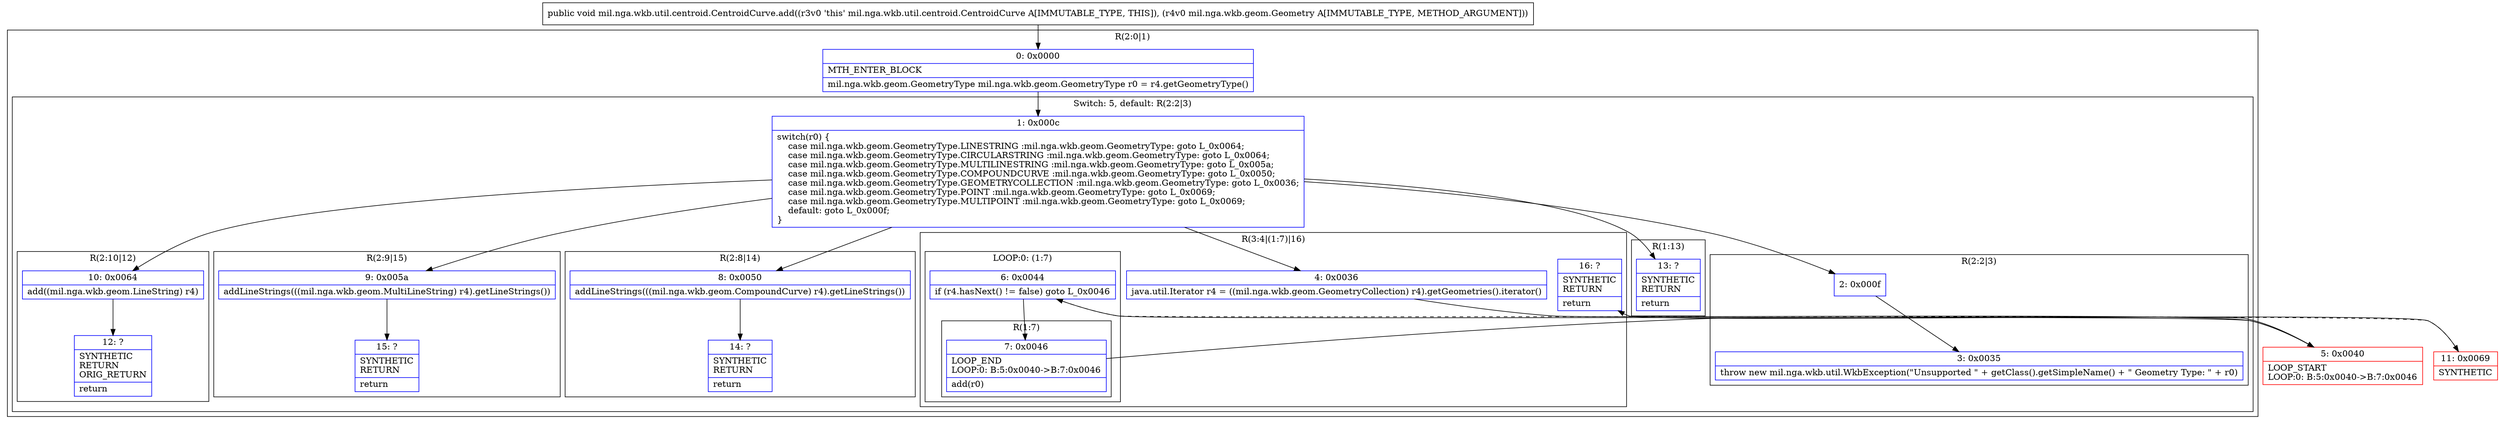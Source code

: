 digraph "CFG formil.nga.wkb.util.centroid.CentroidCurve.add(Lmil\/nga\/wkb\/geom\/Geometry;)V" {
subgraph cluster_Region_1854193392 {
label = "R(2:0|1)";
node [shape=record,color=blue];
Node_0 [shape=record,label="{0\:\ 0x0000|MTH_ENTER_BLOCK\l|mil.nga.wkb.geom.GeometryType mil.nga.wkb.geom.GeometryType r0 = r4.getGeometryType()\l}"];
subgraph cluster_SwitchRegion_1619311800 {
label = "Switch: 5, default: R(2:2|3)";
node [shape=record,color=blue];
Node_1 [shape=record,label="{1\:\ 0x000c|switch(r0) \{\l    case mil.nga.wkb.geom.GeometryType.LINESTRING :mil.nga.wkb.geom.GeometryType: goto L_0x0064;\l    case mil.nga.wkb.geom.GeometryType.CIRCULARSTRING :mil.nga.wkb.geom.GeometryType: goto L_0x0064;\l    case mil.nga.wkb.geom.GeometryType.MULTILINESTRING :mil.nga.wkb.geom.GeometryType: goto L_0x005a;\l    case mil.nga.wkb.geom.GeometryType.COMPOUNDCURVE :mil.nga.wkb.geom.GeometryType: goto L_0x0050;\l    case mil.nga.wkb.geom.GeometryType.GEOMETRYCOLLECTION :mil.nga.wkb.geom.GeometryType: goto L_0x0036;\l    case mil.nga.wkb.geom.GeometryType.POINT :mil.nga.wkb.geom.GeometryType: goto L_0x0069;\l    case mil.nga.wkb.geom.GeometryType.MULTIPOINT :mil.nga.wkb.geom.GeometryType: goto L_0x0069;\l    default: goto L_0x000f;\l\}\l}"];
subgraph cluster_Region_805499984 {
label = "R(2:10|12)";
node [shape=record,color=blue];
Node_10 [shape=record,label="{10\:\ 0x0064|add((mil.nga.wkb.geom.LineString) r4)\l}"];
Node_12 [shape=record,label="{12\:\ ?|SYNTHETIC\lRETURN\lORIG_RETURN\l|return\l}"];
}
subgraph cluster_Region_38541867 {
label = "R(2:9|15)";
node [shape=record,color=blue];
Node_9 [shape=record,label="{9\:\ 0x005a|addLineStrings(((mil.nga.wkb.geom.MultiLineString) r4).getLineStrings())\l}"];
Node_15 [shape=record,label="{15\:\ ?|SYNTHETIC\lRETURN\l|return\l}"];
}
subgraph cluster_Region_1385744520 {
label = "R(2:8|14)";
node [shape=record,color=blue];
Node_8 [shape=record,label="{8\:\ 0x0050|addLineStrings(((mil.nga.wkb.geom.CompoundCurve) r4).getLineStrings())\l}"];
Node_14 [shape=record,label="{14\:\ ?|SYNTHETIC\lRETURN\l|return\l}"];
}
subgraph cluster_Region_1880780075 {
label = "R(3:4|(1:7)|16)";
node [shape=record,color=blue];
Node_4 [shape=record,label="{4\:\ 0x0036|java.util.Iterator r4 = ((mil.nga.wkb.geom.GeometryCollection) r4).getGeometries().iterator()\l}"];
subgraph cluster_LoopRegion_1461565196 {
label = "LOOP:0: (1:7)";
node [shape=record,color=blue];
Node_6 [shape=record,label="{6\:\ 0x0044|if (r4.hasNext() != false) goto L_0x0046\l}"];
subgraph cluster_Region_904032902 {
label = "R(1:7)";
node [shape=record,color=blue];
Node_7 [shape=record,label="{7\:\ 0x0046|LOOP_END\lLOOP:0: B:5:0x0040\-\>B:7:0x0046\l|add(r0)\l}"];
}
}
Node_16 [shape=record,label="{16\:\ ?|SYNTHETIC\lRETURN\l|return\l}"];
}
subgraph cluster_Region_564801594 {
label = "R(1:13)";
node [shape=record,color=blue];
Node_13 [shape=record,label="{13\:\ ?|SYNTHETIC\lRETURN\l|return\l}"];
}
subgraph cluster_Region_344952071 {
label = "R(2:2|3)";
node [shape=record,color=blue];
Node_2 [shape=record,label="{2\:\ 0x000f}"];
Node_3 [shape=record,label="{3\:\ 0x0035|throw new mil.nga.wkb.util.WkbException(\"Unsupported \" + getClass().getSimpleName() + \" Geometry Type: \" + r0)\l}"];
}
}
}
Node_5 [shape=record,color=red,label="{5\:\ 0x0040|LOOP_START\lLOOP:0: B:5:0x0040\-\>B:7:0x0046\l}"];
Node_11 [shape=record,color=red,label="{11\:\ 0x0069|SYNTHETIC\l}"];
MethodNode[shape=record,label="{public void mil.nga.wkb.util.centroid.CentroidCurve.add((r3v0 'this' mil.nga.wkb.util.centroid.CentroidCurve A[IMMUTABLE_TYPE, THIS]), (r4v0 mil.nga.wkb.geom.Geometry A[IMMUTABLE_TYPE, METHOD_ARGUMENT])) }"];
MethodNode -> Node_0;
Node_0 -> Node_1;
Node_1 -> Node_2;
Node_1 -> Node_4;
Node_1 -> Node_8;
Node_1 -> Node_9;
Node_1 -> Node_10;
Node_1 -> Node_13;
Node_10 -> Node_12;
Node_9 -> Node_15;
Node_8 -> Node_14;
Node_4 -> Node_5;
Node_6 -> Node_7;
Node_6 -> Node_11[style=dashed];
Node_7 -> Node_5;
Node_2 -> Node_3;
Node_5 -> Node_6;
Node_11 -> Node_16;
}

